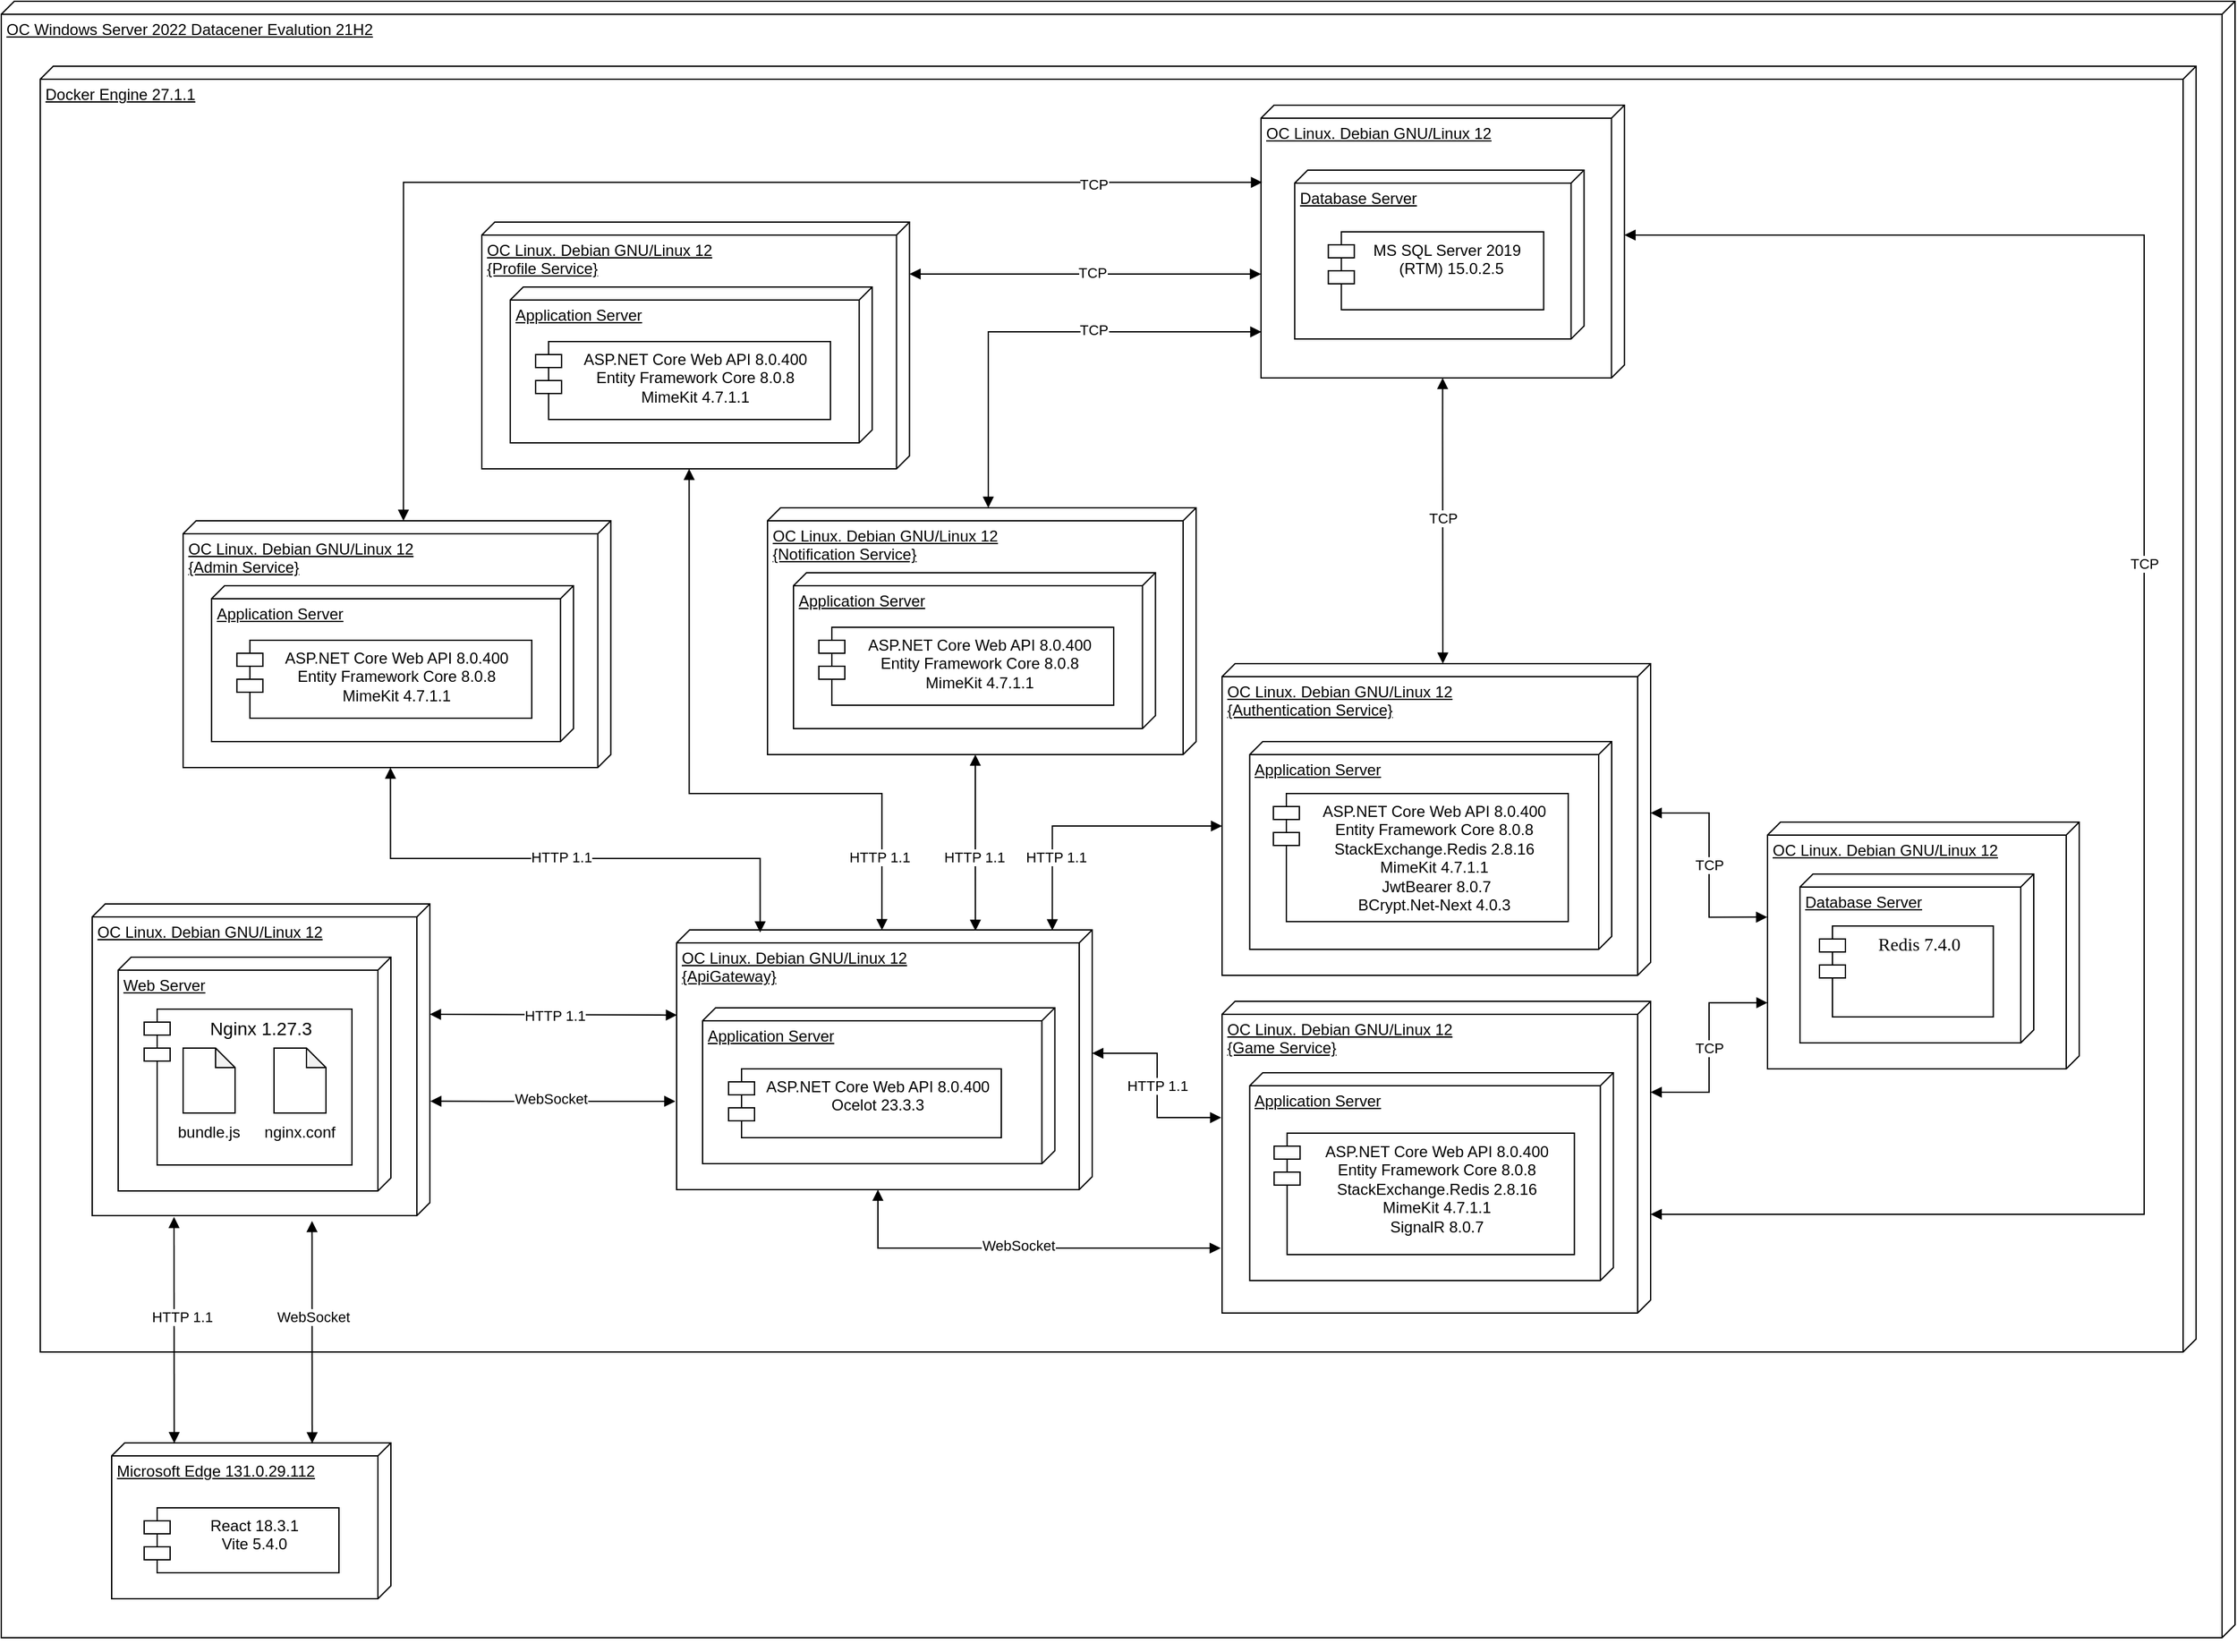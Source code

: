 <mxfile version="26.1.2" pages="2">
  <diagram name="Page-1" id="-ow4DpQ6KdscyZ0m3crN">
    <mxGraphModel dx="4231" dy="576" grid="1" gridSize="10" guides="1" tooltips="1" connect="1" arrows="1" fold="1" page="1" pageScale="1" pageWidth="850" pageHeight="1100" math="0" shadow="0">
      <root>
        <mxCell id="0" />
        <mxCell id="1" parent="0" />
        <mxCell id="ckAOM5WRGEyRrlcUhF3o-15" value="&lt;div&gt;OC Windows Server 2022 Datacener Evalution 21H2&lt;/div&gt;" style="verticalAlign=top;align=left;spacingTop=8;spacingLeft=2;spacingRight=12;shape=cube;size=10;direction=south;fontStyle=4;html=1;whiteSpace=wrap;" parent="1" vertex="1">
          <mxGeometry x="-1150" y="1420" width="1720" height="1260" as="geometry" />
        </mxCell>
        <mxCell id="ckAOM5WRGEyRrlcUhF3o-14" value="&lt;div&gt;Docker Engine 27.1.1&lt;/div&gt;" style="verticalAlign=top;align=left;spacingTop=8;spacingLeft=2;spacingRight=12;shape=cube;size=10;direction=south;fontStyle=4;html=1;whiteSpace=wrap;movable=1;resizable=1;rotatable=1;deletable=1;editable=1;locked=0;connectable=1;" parent="1" vertex="1">
          <mxGeometry x="-1120" y="1470" width="1660" height="990" as="geometry" />
        </mxCell>
        <mxCell id="ckAOM5WRGEyRrlcUhF3o-2" value="ОС Linux. Debian GNU/Linux 12" style="verticalAlign=top;align=left;spacingTop=8;spacingLeft=2;spacingRight=12;shape=cube;size=10;direction=south;fontStyle=4;html=1;whiteSpace=wrap;" parent="1" vertex="1">
          <mxGeometry x="-1080" y="2115" width="260" height="240" as="geometry" />
        </mxCell>
        <mxCell id="ckAOM5WRGEyRrlcUhF3o-29" value="" style="endArrow=block;html=1;rounded=0;startArrow=block;startFill=1;endFill=1;entryX=0.003;entryY=0.282;entryDx=0;entryDy=0;entryPerimeter=0;exitX=1.017;exitY=0.349;exitDx=0;exitDy=0;exitPerimeter=0;" parent="1" source="ckAOM5WRGEyRrlcUhF3o-2" target="ckAOM5WRGEyRrlcUhF3o-27" edge="1">
          <mxGeometry relative="1" as="geometry">
            <mxPoint x="-801" y="2415" as="sourcePoint" />
            <mxPoint x="-870" y="2475" as="targetPoint" />
          </mxGeometry>
        </mxCell>
        <mxCell id="ckAOM5WRGEyRrlcUhF3o-30" value="&lt;div&gt;WebSocket&lt;/div&gt;" style="edgeLabel;resizable=0;html=1;;align=center;verticalAlign=middle;" parent="ckAOM5WRGEyRrlcUhF3o-29" connectable="0" vertex="1">
          <mxGeometry relative="1" as="geometry">
            <mxPoint y="-12" as="offset" />
          </mxGeometry>
        </mxCell>
        <mxCell id="ckAOM5WRGEyRrlcUhF3o-31" value="" style="endArrow=block;html=1;rounded=0;startArrow=block;startFill=1;endFill=1;entryX=0.002;entryY=0.776;entryDx=0;entryDy=0;entryPerimeter=0;" parent="1" target="ckAOM5WRGEyRrlcUhF3o-27" edge="1">
          <mxGeometry relative="1" as="geometry">
            <mxPoint x="-1017" y="2356" as="sourcePoint" />
            <mxPoint x="-1026" y="2530" as="targetPoint" />
          </mxGeometry>
        </mxCell>
        <mxCell id="ckAOM5WRGEyRrlcUhF3o-32" value="HTTP 1.1" style="edgeLabel;resizable=0;html=1;;align=center;verticalAlign=middle;" parent="ckAOM5WRGEyRrlcUhF3o-31" connectable="0" vertex="1">
          <mxGeometry relative="1" as="geometry">
            <mxPoint x="6" y="-10" as="offset" />
          </mxGeometry>
        </mxCell>
        <mxCell id="ckAOM5WRGEyRrlcUhF3o-37" value="&lt;div&gt;ОС Linux. Debian GNU/Linux 12&lt;/div&gt;&lt;div&gt;{ApiGateway}&lt;/div&gt;" style="verticalAlign=top;align=left;spacingTop=8;spacingLeft=2;spacingRight=12;shape=cube;size=10;direction=south;fontStyle=4;html=1;whiteSpace=wrap;" parent="1" vertex="1">
          <mxGeometry x="-630" y="2135" width="320" height="200" as="geometry" />
        </mxCell>
        <mxCell id="ckAOM5WRGEyRrlcUhF3o-48" value="" style="endArrow=block;html=1;rounded=0;exitX=0.328;exitY=0.999;exitDx=0;exitDy=0;exitPerimeter=0;startArrow=block;startFill=1;endFill=1;" parent="1" source="ckAOM5WRGEyRrlcUhF3o-37" edge="1">
          <mxGeometry relative="1" as="geometry">
            <mxPoint x="-655.5" y="2090" as="sourcePoint" />
            <mxPoint x="-820" y="2200" as="targetPoint" />
          </mxGeometry>
        </mxCell>
        <mxCell id="ckAOM5WRGEyRrlcUhF3o-49" value="HTTP 1.1" style="edgeLabel;resizable=0;html=1;;align=center;verticalAlign=middle;" parent="ckAOM5WRGEyRrlcUhF3o-48" connectable="0" vertex="1">
          <mxGeometry relative="1" as="geometry" />
        </mxCell>
        <mxCell id="ckAOM5WRGEyRrlcUhF3o-51" value="" style="endArrow=block;html=1;rounded=0;entryX=0.66;entryY=1.003;entryDx=0;entryDy=0;entryPerimeter=0;startArrow=block;startFill=1;endFill=1;exitX=0.633;exitY=-0.001;exitDx=0;exitDy=0;exitPerimeter=0;" parent="1" source="ckAOM5WRGEyRrlcUhF3o-2" target="ckAOM5WRGEyRrlcUhF3o-37" edge="1">
          <mxGeometry relative="1" as="geometry">
            <mxPoint x="-430" y="2150" as="sourcePoint" />
            <mxPoint x="-609" y="2290" as="targetPoint" />
          </mxGeometry>
        </mxCell>
        <mxCell id="ckAOM5WRGEyRrlcUhF3o-52" value="WebSocket" style="edgeLabel;resizable=0;html=1;;align=center;verticalAlign=middle;" parent="ckAOM5WRGEyRrlcUhF3o-51" connectable="0" vertex="1">
          <mxGeometry relative="1" as="geometry">
            <mxPoint x="-2" y="-2" as="offset" />
          </mxGeometry>
        </mxCell>
        <mxCell id="ckAOM5WRGEyRrlcUhF3o-73" value="" style="endArrow=block;html=1;rounded=0;startArrow=block;startFill=1;endFill=1;exitX=0;exitY=0;exitDx=190;exitDy=169.655;exitPerimeter=0;elbow=vertical;edgeStyle=orthogonalEdgeStyle;entryX=0.001;entryY=0.506;entryDx=0;entryDy=0;entryPerimeter=0;" parent="1" source="ckAOM5WRGEyRrlcUhF3o-42" target="ckAOM5WRGEyRrlcUhF3o-37" edge="1">
          <mxGeometry relative="1" as="geometry">
            <mxPoint x="-510" y="1837" as="sourcePoint" />
            <mxPoint x="-509" y="1840" as="targetPoint" />
            <Array as="points">
              <mxPoint x="-620" y="2030" />
              <mxPoint x="-472" y="2030" />
            </Array>
          </mxGeometry>
        </mxCell>
        <mxCell id="ckAOM5WRGEyRrlcUhF3o-74" value="HTTP 1.1" style="edgeLabel;resizable=0;html=1;;align=center;verticalAlign=middle;" parent="ckAOM5WRGEyRrlcUhF3o-73" connectable="0" vertex="1">
          <mxGeometry relative="1" as="geometry">
            <mxPoint x="144" y="49" as="offset" />
          </mxGeometry>
        </mxCell>
        <mxCell id="ckAOM5WRGEyRrlcUhF3o-75" value="" style="endArrow=block;html=1;rounded=0;startArrow=block;startFill=1;endFill=1;exitX=0;exitY=0;exitDx=190;exitDy=170;exitPerimeter=0;elbow=vertical;edgeStyle=orthogonalEdgeStyle;entryX=0.004;entryY=0.281;entryDx=0;entryDy=0;entryPerimeter=0;" parent="1" source="ckAOM5WRGEyRrlcUhF3o-46" target="ckAOM5WRGEyRrlcUhF3o-37" edge="1">
          <mxGeometry relative="1" as="geometry">
            <mxPoint x="-129" y="1750.6" as="sourcePoint" />
            <mxPoint x="-421" y="2134" as="targetPoint" />
            <Array as="points" />
          </mxGeometry>
        </mxCell>
        <mxCell id="ckAOM5WRGEyRrlcUhF3o-76" value="HTTP 1.1" style="edgeLabel;resizable=0;html=1;;align=center;verticalAlign=middle;" parent="ckAOM5WRGEyRrlcUhF3o-75" connectable="0" vertex="1">
          <mxGeometry relative="1" as="geometry">
            <mxPoint x="-1" y="11" as="offset" />
          </mxGeometry>
        </mxCell>
        <mxCell id="ckAOM5WRGEyRrlcUhF3o-77" value="" style="endArrow=block;html=1;rounded=0;startArrow=block;startFill=1;endFill=1;elbow=vertical;edgeStyle=orthogonalEdgeStyle;exitX=0;exitY=0;exitDx=125;exitDy=330;exitPerimeter=0;entryX=0.002;entryY=0.096;entryDx=0;entryDy=0;entryPerimeter=0;" parent="1" source="ckAOM5WRGEyRrlcUhF3o-44" target="ckAOM5WRGEyRrlcUhF3o-37" edge="1">
          <mxGeometry relative="1" as="geometry">
            <mxPoint x="-250" y="1830" as="sourcePoint" />
            <mxPoint x="-340" y="2130" as="targetPoint" />
            <Array as="points">
              <mxPoint x="-341" y="2055" />
            </Array>
          </mxGeometry>
        </mxCell>
        <mxCell id="ckAOM5WRGEyRrlcUhF3o-78" value="HTTP 1.1" style="edgeLabel;resizable=0;html=1;;align=center;verticalAlign=middle;" parent="ckAOM5WRGEyRrlcUhF3o-77" connectable="0" vertex="1">
          <mxGeometry relative="1" as="geometry">
            <mxPoint x="-23" y="24" as="offset" />
          </mxGeometry>
        </mxCell>
        <mxCell id="ckAOM5WRGEyRrlcUhF3o-84" value="" style="endArrow=block;html=1;rounded=0;startArrow=block;startFill=1;endFill=1;exitX=0;exitY=0;exitDx=200;exitDy=165;exitPerimeter=0;edgeStyle=orthogonalEdgeStyle;" parent="1" source="ckAOM5WRGEyRrlcUhF3o-37" edge="1">
          <mxGeometry relative="1" as="geometry">
            <mxPoint x="-334" y="2009" as="sourcePoint" />
            <mxPoint x="-211" y="2380" as="targetPoint" />
            <Array as="points">
              <mxPoint x="-475" y="2380" />
            </Array>
          </mxGeometry>
        </mxCell>
        <mxCell id="ckAOM5WRGEyRrlcUhF3o-85" value="WebSocket" style="edgeLabel;resizable=0;html=1;;align=center;verticalAlign=middle;" parent="ckAOM5WRGEyRrlcUhF3o-84" connectable="0" vertex="1">
          <mxGeometry relative="1" as="geometry">
            <mxPoint x="-2" y="-2" as="offset" />
          </mxGeometry>
        </mxCell>
        <mxCell id="ckAOM5WRGEyRrlcUhF3o-86" value="" style="endArrow=block;html=1;rounded=0;startArrow=block;startFill=1;endFill=1;exitX=0.373;exitY=1.002;exitDx=0;exitDy=0;exitPerimeter=0;elbow=vertical;entryX=0;entryY=0;entryDx=95;entryDy=0;entryPerimeter=0;edgeStyle=orthogonalEdgeStyle;" parent="1" source="ckAOM5WRGEyRrlcUhF3o-39" target="ckAOM5WRGEyRrlcUhF3o-37" edge="1">
          <mxGeometry relative="1" as="geometry">
            <mxPoint x="180" y="2179" as="sourcePoint" />
            <mxPoint x="-310" y="2198" as="targetPoint" />
          </mxGeometry>
        </mxCell>
        <mxCell id="ckAOM5WRGEyRrlcUhF3o-87" value="HTTP 1.1" style="edgeLabel;resizable=0;html=1;;align=center;verticalAlign=middle;" parent="ckAOM5WRGEyRrlcUhF3o-86" connectable="0" vertex="1">
          <mxGeometry relative="1" as="geometry" />
        </mxCell>
        <mxCell id="xe0UmYvgqOULLllQZo8k-4" value="Application Server" style="verticalAlign=top;align=left;spacingTop=8;spacingLeft=2;spacingRight=12;shape=cube;size=10;direction=south;fontStyle=4;html=1;whiteSpace=wrap;" parent="1" vertex="1">
          <mxGeometry x="-610" y="2195" width="271.25" height="120" as="geometry" />
        </mxCell>
        <mxCell id="ckAOM5WRGEyRrlcUhF3o-38" value="ASP.NET Core Web API 8.0.400&lt;div&gt;Ocelot 23.3.3&lt;/div&gt;" style="shape=module;align=left;spacingLeft=20;align=center;verticalAlign=top;whiteSpace=wrap;html=1;" parent="1" vertex="1">
          <mxGeometry x="-590" y="2242" width="210" height="53" as="geometry" />
        </mxCell>
        <mxCell id="ckAOM5WRGEyRrlcUhF3o-53" value="" style="group" parent="1" vertex="1" connectable="0">
          <mxGeometry x="210" y="2052" width="300" height="190" as="geometry" />
        </mxCell>
        <mxCell id="ckAOM5WRGEyRrlcUhF3o-35" value="ОС Linux. Debian GNU/Linux 12" style="verticalAlign=top;align=left;spacingTop=8;spacingLeft=2;spacingRight=12;shape=cube;size=10;direction=south;fontStyle=4;html=1;whiteSpace=wrap;" parent="ckAOM5WRGEyRrlcUhF3o-53" vertex="1">
          <mxGeometry width="240" height="190" as="geometry" />
        </mxCell>
        <mxCell id="xe0UmYvgqOULLllQZo8k-5" value="Database Server" style="verticalAlign=top;align=left;spacingTop=8;spacingLeft=2;spacingRight=12;shape=cube;size=10;direction=south;fontStyle=4;html=1;whiteSpace=wrap;" parent="ckAOM5WRGEyRrlcUhF3o-53" vertex="1">
          <mxGeometry x="25" y="40" width="180" height="130" as="geometry" />
        </mxCell>
        <mxCell id="ckAOM5WRGEyRrlcUhF3o-36" value="&lt;font face=&quot;Times New Roman&quot;&gt;&lt;span style=&quot;font-size: 14px;&quot;&gt;Redis 7.4.0&lt;/span&gt;&lt;/font&gt;" style="shape=module;align=left;spacingLeft=20;align=center;verticalAlign=top;whiteSpace=wrap;html=1;" parent="ckAOM5WRGEyRrlcUhF3o-53" vertex="1">
          <mxGeometry x="40" y="80" width="133.84" height="70" as="geometry" />
        </mxCell>
        <mxCell id="ckAOM5WRGEyRrlcUhF3o-54" value="" style="group" parent="1" vertex="1" connectable="0">
          <mxGeometry x="-180" y="1500" width="321.29" height="210" as="geometry" />
        </mxCell>
        <mxCell id="ckAOM5WRGEyRrlcUhF3o-33" value="ОС Linux. Debian GNU/Linux 12" style="verticalAlign=top;align=left;spacingTop=8;spacingLeft=2;spacingRight=12;shape=cube;size=10;direction=south;fontStyle=4;html=1;whiteSpace=wrap;" parent="ckAOM5WRGEyRrlcUhF3o-54" vertex="1">
          <mxGeometry width="279.833" height="210" as="geometry" />
        </mxCell>
        <mxCell id="xe0UmYvgqOULLllQZo8k-2" value="Database Server" style="verticalAlign=top;align=left;spacingTop=8;spacingLeft=2;spacingRight=12;shape=cube;size=10;direction=south;fontStyle=4;html=1;whiteSpace=wrap;" parent="ckAOM5WRGEyRrlcUhF3o-54" vertex="1">
          <mxGeometry x="25.91" y="50" width="222.83" height="130" as="geometry" />
        </mxCell>
        <mxCell id="xe0UmYvgqOULLllQZo8k-1" value="" style="group" parent="ckAOM5WRGEyRrlcUhF3o-54" vertex="1" connectable="0">
          <mxGeometry x="93.278" y="27.5" width="228.012" height="145" as="geometry" />
        </mxCell>
        <mxCell id="ckAOM5WRGEyRrlcUhF3o-34" value="&lt;div&gt;MS SQL Server 2019&amp;nbsp;&lt;/div&gt;&lt;div&gt;&amp;nbsp;(RTM) 15.0.2.5&lt;/div&gt;" style="shape=module;align=left;spacingLeft=20;align=center;verticalAlign=top;whiteSpace=wrap;html=1;" parent="xe0UmYvgqOULLllQZo8k-1" vertex="1">
          <mxGeometry x="-41.457" y="70" width="165.827" height="60" as="geometry" />
        </mxCell>
        <mxCell id="ckAOM5WRGEyRrlcUhF3o-55" value="" style="group" parent="1" vertex="1" connectable="0">
          <mxGeometry x="-210" y="2010" width="330" height="197" as="geometry" />
        </mxCell>
        <mxCell id="ckAOM5WRGEyRrlcUhF3o-44" value="&lt;div&gt;ОС Linux. Debian GNU/Linux 12&lt;/div&gt;&lt;div&gt;{Authentication Service}&lt;/div&gt;" style="verticalAlign=top;align=left;spacingTop=8;spacingLeft=2;spacingRight=12;shape=cube;size=10;direction=south;fontStyle=4;html=1;whiteSpace=wrap;" parent="ckAOM5WRGEyRrlcUhF3o-55" vertex="1">
          <mxGeometry y="-80" width="330" height="240" as="geometry" />
        </mxCell>
        <mxCell id="xe0UmYvgqOULLllQZo8k-21" value="" style="group" parent="ckAOM5WRGEyRrlcUhF3o-55" vertex="1" connectable="0">
          <mxGeometry x="21.29" y="-20" width="278.71" height="160" as="geometry" />
        </mxCell>
        <mxCell id="xe0UmYvgqOULLllQZo8k-22" value="Application Server" style="verticalAlign=top;align=left;spacingTop=8;spacingLeft=2;spacingRight=12;shape=cube;size=10;direction=south;fontStyle=4;html=1;whiteSpace=wrap;" parent="xe0UmYvgqOULLllQZo8k-21" vertex="1">
          <mxGeometry width="278.71" height="160" as="geometry" />
        </mxCell>
        <mxCell id="xe0UmYvgqOULLllQZo8k-23" value="ASP.NET Core Web API 8.0.400&lt;div&gt;Entity Framework Core 8.0.8&lt;/div&gt;&lt;div&gt;&lt;div&gt;StackExchange.Redis 2.8.16&lt;/div&gt;&lt;/div&gt;&lt;div&gt;MimeKit 4.7.1.1&lt;/div&gt;&lt;div&gt;&amp;nbsp;JwtBearer 8.0.7&lt;/div&gt;&lt;div&gt;BCrypt.Net-Next 4.0.3&lt;/div&gt;" style="shape=module;align=left;spacingLeft=20;align=center;verticalAlign=top;whiteSpace=wrap;html=1;" parent="xe0UmYvgqOULLllQZo8k-21" vertex="1">
          <mxGeometry x="18.23" y="40" width="227.04" height="98.67" as="geometry" />
        </mxCell>
        <mxCell id="ckAOM5WRGEyRrlcUhF3o-56" value="" style="group" parent="1" vertex="1" connectable="0">
          <mxGeometry x="-210" y="2190" width="351.29" height="250" as="geometry" />
        </mxCell>
        <mxCell id="ckAOM5WRGEyRrlcUhF3o-39" value="ОС Linux. Debian GNU/Linux 12&lt;br&gt;&lt;div&gt;{Game Service}&lt;/div&gt;" style="verticalAlign=top;align=left;spacingTop=8;spacingLeft=2;spacingRight=12;shape=cube;size=10;direction=south;fontStyle=4;html=1;whiteSpace=wrap;" parent="ckAOM5WRGEyRrlcUhF3o-56" vertex="1">
          <mxGeometry width="330" height="240" as="geometry" />
        </mxCell>
        <mxCell id="xe0UmYvgqOULLllQZo8k-18" value="" style="group" parent="ckAOM5WRGEyRrlcUhF3o-56" vertex="1" connectable="0">
          <mxGeometry x="21.29" y="55" width="330" height="160" as="geometry" />
        </mxCell>
        <mxCell id="xe0UmYvgqOULLllQZo8k-19" value="Application Server" style="verticalAlign=top;align=left;spacingTop=8;spacingLeft=2;spacingRight=12;shape=cube;size=10;direction=south;fontStyle=4;html=1;whiteSpace=wrap;" parent="xe0UmYvgqOULLllQZo8k-18" vertex="1">
          <mxGeometry width="280" height="160" as="geometry" />
        </mxCell>
        <mxCell id="xe0UmYvgqOULLllQZo8k-20" value="ASP.NET Core Web API 8.0.400&lt;div&gt;Entity Framework Core 8.0.8&lt;/div&gt;&lt;div&gt;StackExchange.Redis 2.8.16&lt;/div&gt;&lt;div&gt;MimeKit 4.7.1.1&lt;/div&gt;&lt;div&gt;SignalR 8.0.7&lt;/div&gt;&lt;div&gt;&lt;br&gt;&lt;/div&gt;" style="shape=module;align=left;spacingLeft=20;align=center;verticalAlign=top;whiteSpace=wrap;html=1;" parent="xe0UmYvgqOULLllQZo8k-18" vertex="1">
          <mxGeometry x="18.8" y="46.5" width="231.2" height="93.5" as="geometry" />
        </mxCell>
        <mxCell id="ckAOM5WRGEyRrlcUhF3o-62" value="" style="group" parent="1" vertex="1" connectable="0">
          <mxGeometry x="-780" y="1550" width="329.31" height="230" as="geometry" />
        </mxCell>
        <mxCell id="ckAOM5WRGEyRrlcUhF3o-42" value="ОС Linux. Debian GNU/Linux 12&lt;div&gt;{Profile Service}&lt;/div&gt;" style="verticalAlign=top;align=left;spacingTop=8;spacingLeft=2;spacingRight=12;shape=cube;size=10;direction=south;fontStyle=4;html=1;whiteSpace=wrap;" parent="ckAOM5WRGEyRrlcUhF3o-62" vertex="1">
          <mxGeometry y="40" width="329.31" height="190" as="geometry" />
        </mxCell>
        <mxCell id="xe0UmYvgqOULLllQZo8k-27" value="Application Server" style="verticalAlign=top;align=left;spacingTop=8;spacingLeft=2;spacingRight=12;shape=cube;size=10;direction=south;fontStyle=4;html=1;whiteSpace=wrap;" parent="ckAOM5WRGEyRrlcUhF3o-62" vertex="1">
          <mxGeometry x="21.89" y="90" width="278.71" height="120" as="geometry" />
        </mxCell>
        <mxCell id="xe0UmYvgqOULLllQZo8k-28" value="ASP.NET Core Web API 8.0.400&lt;div&gt;Entity Framework Core 8.0.8&lt;/div&gt;&lt;div&gt;MimeKit 4.7.1.1&lt;br&gt;&lt;/div&gt;" style="shape=module;align=left;spacingLeft=20;align=center;verticalAlign=top;whiteSpace=wrap;html=1;" parent="ckAOM5WRGEyRrlcUhF3o-62" vertex="1">
          <mxGeometry x="41.41" y="132" width="227.04" height="60" as="geometry" />
        </mxCell>
        <mxCell id="ckAOM5WRGEyRrlcUhF3o-81" value="" style="endArrow=block;html=1;rounded=0;startArrow=block;startFill=1;endFill=1;entryX=0;entryY=0;entryDx=90;entryDy=0;entryPerimeter=0;edgeStyle=orthogonalEdgeStyle;" parent="1" edge="1">
          <mxGeometry relative="1" as="geometry">
            <mxPoint x="-180" y="1630" as="sourcePoint" />
            <mxPoint x="-450.69" y="1630" as="targetPoint" />
            <Array as="points">
              <mxPoint x="-180" y="1630" />
            </Array>
          </mxGeometry>
        </mxCell>
        <mxCell id="ckAOM5WRGEyRrlcUhF3o-82" value="TCP" style="edgeLabel;resizable=0;html=1;;align=center;verticalAlign=middle;" parent="ckAOM5WRGEyRrlcUhF3o-81" connectable="0" vertex="1">
          <mxGeometry relative="1" as="geometry">
            <mxPoint x="5" y="-1" as="offset" />
          </mxGeometry>
        </mxCell>
        <mxCell id="ckAOM5WRGEyRrlcUhF3o-93" value="" style="endArrow=block;html=1;rounded=0;exitX=0.385;exitY=1.001;exitDx=0;exitDy=0;exitPerimeter=0;startArrow=block;startFill=1;endFill=1;entryX=0;entryY=0;entryDx=115.0;entryDy=0;entryPerimeter=0;edgeStyle=orthogonalEdgeStyle;" parent="1" source="ckAOM5WRGEyRrlcUhF3o-35" target="ckAOM5WRGEyRrlcUhF3o-44" edge="1">
          <mxGeometry relative="1" as="geometry">
            <mxPoint x="309" y="1695" as="sourcePoint" />
            <mxPoint x="60" y="1765" as="targetPoint" />
          </mxGeometry>
        </mxCell>
        <mxCell id="ckAOM5WRGEyRrlcUhF3o-94" value="TCP" style="edgeLabel;resizable=0;html=1;;align=center;verticalAlign=middle;" parent="ckAOM5WRGEyRrlcUhF3o-93" connectable="0" vertex="1">
          <mxGeometry relative="1" as="geometry" />
        </mxCell>
        <mxCell id="ckAOM5WRGEyRrlcUhF3o-95" value="" style="endArrow=block;html=1;rounded=0;exitX=0.732;exitY=1;exitDx=0;exitDy=0;exitPerimeter=0;startArrow=block;startFill=1;endFill=1;entryX=0;entryY=0;entryDx=70;entryDy=0;entryPerimeter=0;edgeStyle=orthogonalEdgeStyle;" parent="1" source="ckAOM5WRGEyRrlcUhF3o-35" target="ckAOM5WRGEyRrlcUhF3o-39" edge="1">
          <mxGeometry relative="1" as="geometry">
            <mxPoint x="222" y="2053" as="sourcePoint" />
            <mxPoint x="50" y="1960" as="targetPoint" />
          </mxGeometry>
        </mxCell>
        <mxCell id="ckAOM5WRGEyRrlcUhF3o-96" value="TCP" style="edgeLabel;resizable=0;html=1;;align=center;verticalAlign=middle;" parent="ckAOM5WRGEyRrlcUhF3o-95" connectable="0" vertex="1">
          <mxGeometry relative="1" as="geometry" />
        </mxCell>
        <mxCell id="ckAOM5WRGEyRrlcUhF3o-98" value="" style="endArrow=block;html=1;rounded=0;startArrow=block;startFill=1;endFill=1;edgeStyle=orthogonalEdgeStyle;exitX=0;exitY=0;exitDx=100;exitDy=0;exitPerimeter=0;" parent="1" source="ckAOM5WRGEyRrlcUhF3o-33" edge="1">
          <mxGeometry relative="1" as="geometry">
            <mxPoint x="150" y="2102" as="sourcePoint" />
            <mxPoint x="120" y="2354" as="targetPoint" />
            <Array as="points">
              <mxPoint x="500" y="1600" />
              <mxPoint x="500" y="2354" />
            </Array>
          </mxGeometry>
        </mxCell>
        <mxCell id="ckAOM5WRGEyRrlcUhF3o-99" value="TCP" style="edgeLabel;resizable=0;html=1;;align=center;verticalAlign=middle;" parent="ckAOM5WRGEyRrlcUhF3o-98" connectable="0" vertex="1">
          <mxGeometry relative="1" as="geometry">
            <mxPoint y="-114" as="offset" />
          </mxGeometry>
        </mxCell>
        <mxCell id="ckAOM5WRGEyRrlcUhF3o-107" value="" style="endArrow=block;html=1;rounded=0;startArrow=block;startFill=1;endFill=1;entryX=0;entryY=0;entryDx=0;entryDy=160;entryPerimeter=0;edgeStyle=orthogonalEdgeStyle;exitX=0;exitY=0;exitDx=210;exitDy=140;exitPerimeter=0;" parent="1" source="ckAOM5WRGEyRrlcUhF3o-33" target="ckAOM5WRGEyRrlcUhF3o-44" edge="1">
          <mxGeometry relative="1" as="geometry">
            <mxPoint x="410" y="1740" as="sourcePoint" />
            <mxPoint x="70" y="1987.85" as="targetPoint" />
            <Array as="points">
              <mxPoint x="-40" y="1750" />
              <mxPoint x="-40" y="1750" />
            </Array>
          </mxGeometry>
        </mxCell>
        <mxCell id="ckAOM5WRGEyRrlcUhF3o-108" value="TCP" style="edgeLabel;resizable=0;html=1;;align=center;verticalAlign=middle;" parent="ckAOM5WRGEyRrlcUhF3o-107" connectable="0" vertex="1">
          <mxGeometry relative="1" as="geometry">
            <mxPoint y="-2" as="offset" />
          </mxGeometry>
        </mxCell>
        <mxCell id="xe0UmYvgqOULLllQZo8k-31" style="edgeStyle=orthogonalEdgeStyle;rounded=0;orthogonalLoop=1;jettySize=auto;html=1;endArrow=block;endFill=1;startArrow=block;startFill=1;exitX=0;exitY=0;exitDx=0;exitDy=160;exitPerimeter=0;entryX=0.831;entryY=0.999;entryDx=0;entryDy=0;entryPerimeter=0;" parent="1" source="ckAOM5WRGEyRrlcUhF3o-46" edge="1" target="ckAOM5WRGEyRrlcUhF3o-33">
          <mxGeometry relative="1" as="geometry">
            <mxPoint x="-180" y="1730" as="targetPoint" />
            <Array as="points">
              <mxPoint x="-390" y="1675" />
            </Array>
          </mxGeometry>
        </mxCell>
        <mxCell id="xe0UmYvgqOULLllQZo8k-32" value="TCP" style="edgeLabel;html=1;align=center;verticalAlign=middle;resizable=0;points=[];" parent="xe0UmYvgqOULLllQZo8k-31" vertex="1" connectable="0">
          <mxGeometry x="0.047" y="2" relative="1" as="geometry">
            <mxPoint x="35" as="offset" />
          </mxGeometry>
        </mxCell>
        <mxCell id="xe0UmYvgqOULLllQZo8k-38" value="" style="group" parent="1" vertex="1" connectable="0">
          <mxGeometry x="-1060" y="2156" width="240" height="180" as="geometry" />
        </mxCell>
        <mxCell id="xe0UmYvgqOULLllQZo8k-36" value="Web Server" style="verticalAlign=top;align=left;spacingTop=8;spacingLeft=2;spacingRight=12;shape=cube;size=10;direction=south;fontStyle=4;html=1;whiteSpace=wrap;" parent="xe0UmYvgqOULLllQZo8k-38" vertex="1">
          <mxGeometry width="210" height="180" as="geometry" />
        </mxCell>
        <mxCell id="xe0UmYvgqOULLllQZo8k-37" value="" style="group" parent="xe0UmYvgqOULLllQZo8k-38" vertex="1" connectable="0">
          <mxGeometry x="20" y="40" width="220" height="120" as="geometry" />
        </mxCell>
        <mxCell id="ckAOM5WRGEyRrlcUhF3o-3" value="&lt;div&gt;&lt;span style=&quot;font-size: 14px;&quot;&gt;&lt;font face=&quot;Helvetica&quot;&gt;Nginx 1.27.3&lt;/font&gt;&lt;/span&gt;&lt;/div&gt;" style="shape=module;align=left;spacingLeft=20;align=center;verticalAlign=top;whiteSpace=wrap;html=1;" parent="xe0UmYvgqOULLllQZo8k-37" vertex="1">
          <mxGeometry width="160" height="120" as="geometry" />
        </mxCell>
        <mxCell id="ckAOM5WRGEyRrlcUhF3o-12" value="" style="group" parent="xe0UmYvgqOULLllQZo8k-37" vertex="1" connectable="0">
          <mxGeometry x="20" y="30" width="200" height="80" as="geometry" />
        </mxCell>
        <mxCell id="ckAOM5WRGEyRrlcUhF3o-8" value="" style="shape=note;whiteSpace=wrap;html=1;backgroundOutline=1;darkOpacity=0.05;size=15;" parent="ckAOM5WRGEyRrlcUhF3o-12" vertex="1">
          <mxGeometry x="80" width="40" height="50" as="geometry" />
        </mxCell>
        <mxCell id="ckAOM5WRGEyRrlcUhF3o-9" value="nginx.conf" style="text;html=1;align=center;verticalAlign=middle;whiteSpace=wrap;rounded=0;" parent="ckAOM5WRGEyRrlcUhF3o-12" vertex="1">
          <mxGeometry x="70" y="50" width="60" height="30" as="geometry" />
        </mxCell>
        <mxCell id="ckAOM5WRGEyRrlcUhF3o-10" value="" style="shape=note;whiteSpace=wrap;html=1;backgroundOutline=1;darkOpacity=0.05;size=15;" parent="ckAOM5WRGEyRrlcUhF3o-12" vertex="1">
          <mxGeometry x="10" width="40" height="50" as="geometry" />
        </mxCell>
        <mxCell id="ckAOM5WRGEyRrlcUhF3o-11" value="bundle.js" style="text;html=1;align=center;verticalAlign=middle;whiteSpace=wrap;rounded=0;" parent="ckAOM5WRGEyRrlcUhF3o-12" vertex="1">
          <mxGeometry y="50" width="60" height="30" as="geometry" />
        </mxCell>
        <mxCell id="xe0UmYvgqOULLllQZo8k-41" value="" style="group" parent="1" vertex="1" connectable="0">
          <mxGeometry x="-1065" y="2530" width="215" height="160" as="geometry" />
        </mxCell>
        <mxCell id="ckAOM5WRGEyRrlcUhF3o-27" value="&lt;div style=&quot;text-align: center;&quot;&gt;Microsoft Edge&amp;nbsp;&lt;span style=&quot;background-color: transparent; color: light-dark(rgb(0, 0, 0), rgb(255, 255, 255));&quot;&gt;131.0.29.112&lt;/span&gt;&lt;/div&gt;" style="verticalAlign=top;align=left;spacingTop=8;spacingLeft=2;spacingRight=12;shape=cube;size=10;direction=south;fontStyle=4;html=1;whiteSpace=wrap;" parent="xe0UmYvgqOULLllQZo8k-41" vertex="1">
          <mxGeometry width="215" height="120" as="geometry" />
        </mxCell>
        <mxCell id="ckAOM5WRGEyRrlcUhF3o-28" value="React 18.3.1&lt;div&gt;Vite 5.4.0&lt;/div&gt;" style="shape=module;align=left;spacingLeft=20;align=center;verticalAlign=top;whiteSpace=wrap;html=1;" parent="xe0UmYvgqOULLllQZo8k-41" vertex="1">
          <mxGeometry x="25" y="50" width="150" height="50" as="geometry" />
        </mxCell>
        <mxCell id="1UBmldHhn7O4GViiC7BB-2" value="" style="group" parent="1" vertex="1" connectable="0">
          <mxGeometry x="-560" y="1810" width="330" height="190" as="geometry" />
        </mxCell>
        <mxCell id="ckAOM5WRGEyRrlcUhF3o-46" value="&lt;div&gt;ОС Linux. Debian GNU/Linux 12&lt;/div&gt;&lt;div&gt;{Notification Service}&lt;/div&gt;" style="verticalAlign=top;align=left;spacingTop=8;spacingLeft=2;spacingRight=12;shape=cube;size=10;direction=south;fontStyle=4;html=1;whiteSpace=wrap;" parent="1UBmldHhn7O4GViiC7BB-2" vertex="1">
          <mxGeometry width="330" height="190" as="geometry" />
        </mxCell>
        <mxCell id="xe0UmYvgqOULLllQZo8k-25" value="Application Server" style="verticalAlign=top;align=left;spacingTop=8;spacingLeft=2;spacingRight=12;shape=cube;size=10;direction=south;fontStyle=4;html=1;whiteSpace=wrap;" parent="1UBmldHhn7O4GViiC7BB-2" vertex="1">
          <mxGeometry x="20" y="50" width="278.71" height="120" as="geometry" />
        </mxCell>
        <mxCell id="xe0UmYvgqOULLllQZo8k-26" value="ASP.NET Core Web API 8.0.400&lt;div&gt;Entity Framework Core 8.0.8&lt;/div&gt;&lt;div&gt;MimeKit 4.7.1.1&lt;br&gt;&lt;/div&gt;" style="shape=module;align=left;spacingLeft=20;align=center;verticalAlign=top;whiteSpace=wrap;html=1;" parent="1UBmldHhn7O4GViiC7BB-2" vertex="1">
          <mxGeometry x="39.52" y="92" width="227.04" height="60" as="geometry" />
        </mxCell>
        <mxCell id="1UBmldHhn7O4GViiC7BB-3" value="" style="group" parent="1" vertex="1" connectable="0">
          <mxGeometry x="-1010.0" y="1780" width="329.31" height="230" as="geometry" />
        </mxCell>
        <mxCell id="1UBmldHhn7O4GViiC7BB-4" value="ОС Linux. Debian GNU/Linux 12&lt;div&gt;{Admin Service}&lt;/div&gt;" style="verticalAlign=top;align=left;spacingTop=8;spacingLeft=2;spacingRight=12;shape=cube;size=10;direction=south;fontStyle=4;html=1;whiteSpace=wrap;" parent="1UBmldHhn7O4GViiC7BB-3" vertex="1">
          <mxGeometry y="40" width="329.31" height="190" as="geometry" />
        </mxCell>
        <mxCell id="1UBmldHhn7O4GViiC7BB-5" value="Application Server" style="verticalAlign=top;align=left;spacingTop=8;spacingLeft=2;spacingRight=12;shape=cube;size=10;direction=south;fontStyle=4;html=1;whiteSpace=wrap;" parent="1UBmldHhn7O4GViiC7BB-3" vertex="1">
          <mxGeometry x="21.89" y="90" width="278.71" height="120" as="geometry" />
        </mxCell>
        <mxCell id="1UBmldHhn7O4GViiC7BB-6" value="ASP.NET Core Web API 8.0.400&lt;div&gt;Entity Framework Core 8.0.8&lt;/div&gt;&lt;div&gt;MimeKit 4.7.1.1&lt;br&gt;&lt;/div&gt;" style="shape=module;align=left;spacingLeft=20;align=center;verticalAlign=top;whiteSpace=wrap;html=1;" parent="1UBmldHhn7O4GViiC7BB-3" vertex="1">
          <mxGeometry x="41.41" y="132" width="227.04" height="60" as="geometry" />
        </mxCell>
        <mxCell id="1UBmldHhn7O4GViiC7BB-7" value="" style="endArrow=block;html=1;rounded=0;exitX=0.283;exitY=0.997;exitDx=0;exitDy=0;exitPerimeter=0;startArrow=block;startFill=1;endFill=1;edgeStyle=orthogonalEdgeStyle;entryX=0;entryY=0;entryDx=0;entryDy=159.655;entryPerimeter=0;" parent="1" source="ckAOM5WRGEyRrlcUhF3o-33" target="1UBmldHhn7O4GViiC7BB-4" edge="1">
          <mxGeometry relative="1" as="geometry">
            <mxPoint x="-199.66" y="1578.09" as="sourcePoint" />
            <mxPoint x="-860" y="1820" as="targetPoint" />
            <Array as="points">
              <mxPoint x="-840" y="1560" />
            </Array>
          </mxGeometry>
        </mxCell>
        <mxCell id="1UBmldHhn7O4GViiC7BB-8" value="TCP" style="edgeLabel;resizable=0;html=1;;align=center;verticalAlign=middle;" parent="1UBmldHhn7O4GViiC7BB-7" connectable="0" vertex="1">
          <mxGeometry relative="1" as="geometry">
            <mxPoint x="331" y="1" as="offset" />
          </mxGeometry>
        </mxCell>
        <mxCell id="1UBmldHhn7O4GViiC7BB-11" value="" style="endArrow=block;html=1;rounded=0;startArrow=block;startFill=1;endFill=1;exitX=0;exitY=0;exitDx=190;exitDy=169.655;exitPerimeter=0;elbow=vertical;edgeStyle=orthogonalEdgeStyle;entryX=0.01;entryY=0.799;entryDx=0;entryDy=0;entryPerimeter=0;" parent="1" source="1UBmldHhn7O4GViiC7BB-4" target="ckAOM5WRGEyRrlcUhF3o-37" edge="1">
          <mxGeometry relative="1" as="geometry">
            <mxPoint x="-640" y="1845" as="sourcePoint" />
            <mxPoint x="-492.0" y="2200" as="targetPoint" />
            <Array as="points">
              <mxPoint x="-850" y="2080" />
              <mxPoint x="-566" y="2080" />
            </Array>
          </mxGeometry>
        </mxCell>
        <mxCell id="1UBmldHhn7O4GViiC7BB-12" value="HTTP 1.1" style="edgeLabel;resizable=0;html=1;;align=center;verticalAlign=middle;" parent="1UBmldHhn7O4GViiC7BB-11" connectable="0" vertex="1">
          <mxGeometry relative="1" as="geometry">
            <mxPoint x="-5" y="-1" as="offset" />
          </mxGeometry>
        </mxCell>
      </root>
    </mxGraphModel>
  </diagram>
  <diagram id="r73of5-hD1IQOn7HPmvm" name="Страница — 2">
    <mxGraphModel dx="987" dy="672" grid="1" gridSize="10" guides="1" tooltips="1" connect="1" arrows="1" fold="1" page="1" pageScale="1" pageWidth="827" pageHeight="1169" math="0" shadow="0">
      <root>
        <mxCell id="0" />
        <mxCell id="1" parent="0" />
      </root>
    </mxGraphModel>
  </diagram>
</mxfile>

